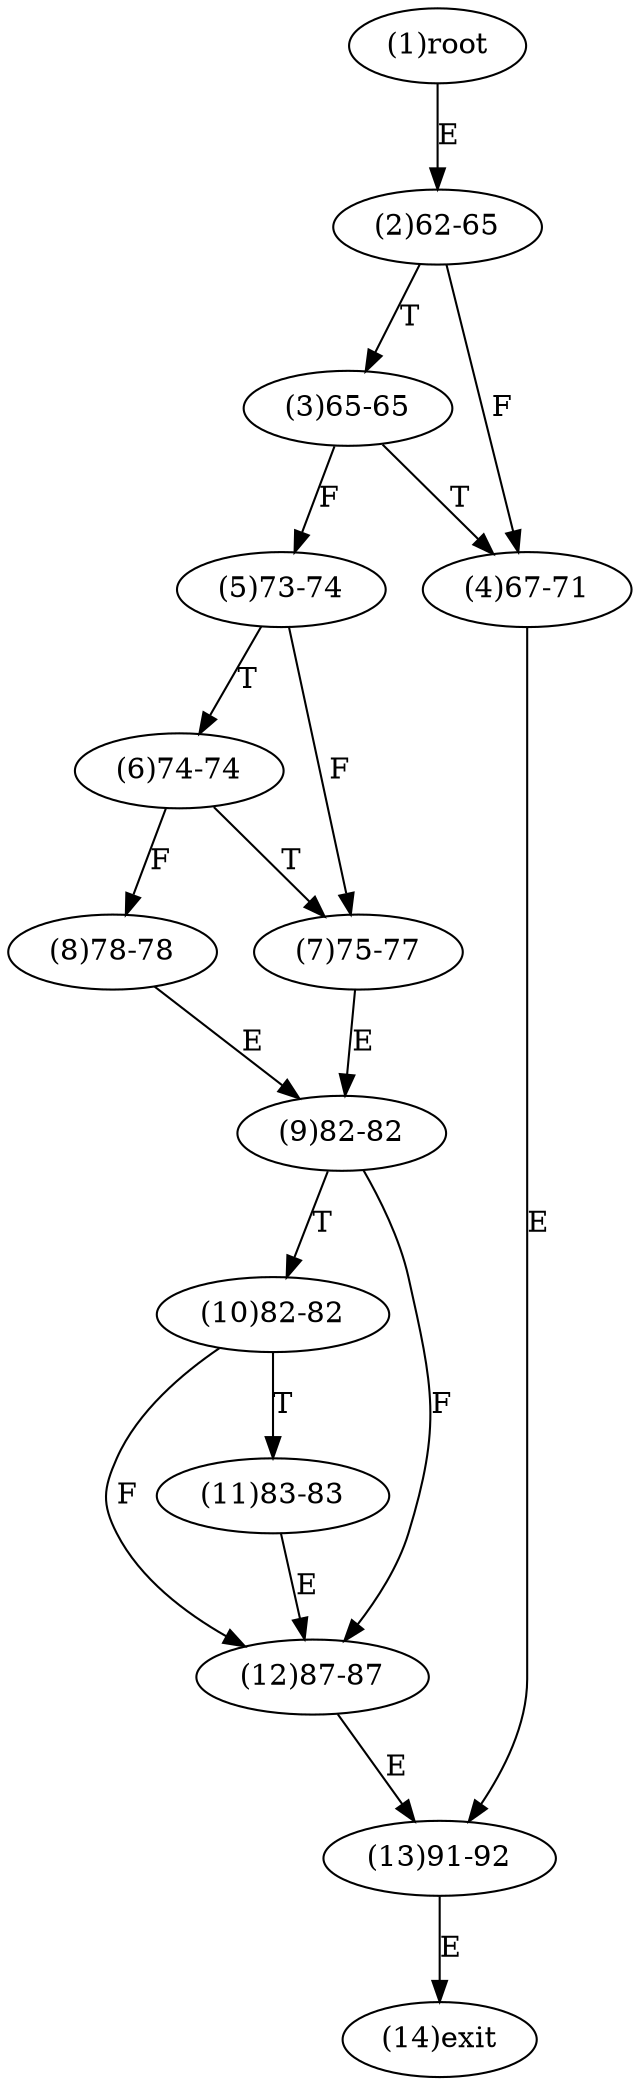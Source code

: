 digraph "" { 
1[ label="(1)root"];
2[ label="(2)62-65"];
3[ label="(3)65-65"];
4[ label="(4)67-71"];
5[ label="(5)73-74"];
6[ label="(6)74-74"];
7[ label="(7)75-77"];
8[ label="(8)78-78"];
9[ label="(9)82-82"];
10[ label="(10)82-82"];
11[ label="(11)83-83"];
12[ label="(12)87-87"];
13[ label="(13)91-92"];
14[ label="(14)exit"];
1->2[ label="E"];
2->4[ label="F"];
2->3[ label="T"];
3->5[ label="F"];
3->4[ label="T"];
4->13[ label="E"];
5->7[ label="F"];
5->6[ label="T"];
6->8[ label="F"];
6->7[ label="T"];
7->9[ label="E"];
8->9[ label="E"];
9->12[ label="F"];
9->10[ label="T"];
10->12[ label="F"];
10->11[ label="T"];
11->12[ label="E"];
12->13[ label="E"];
13->14[ label="E"];
}